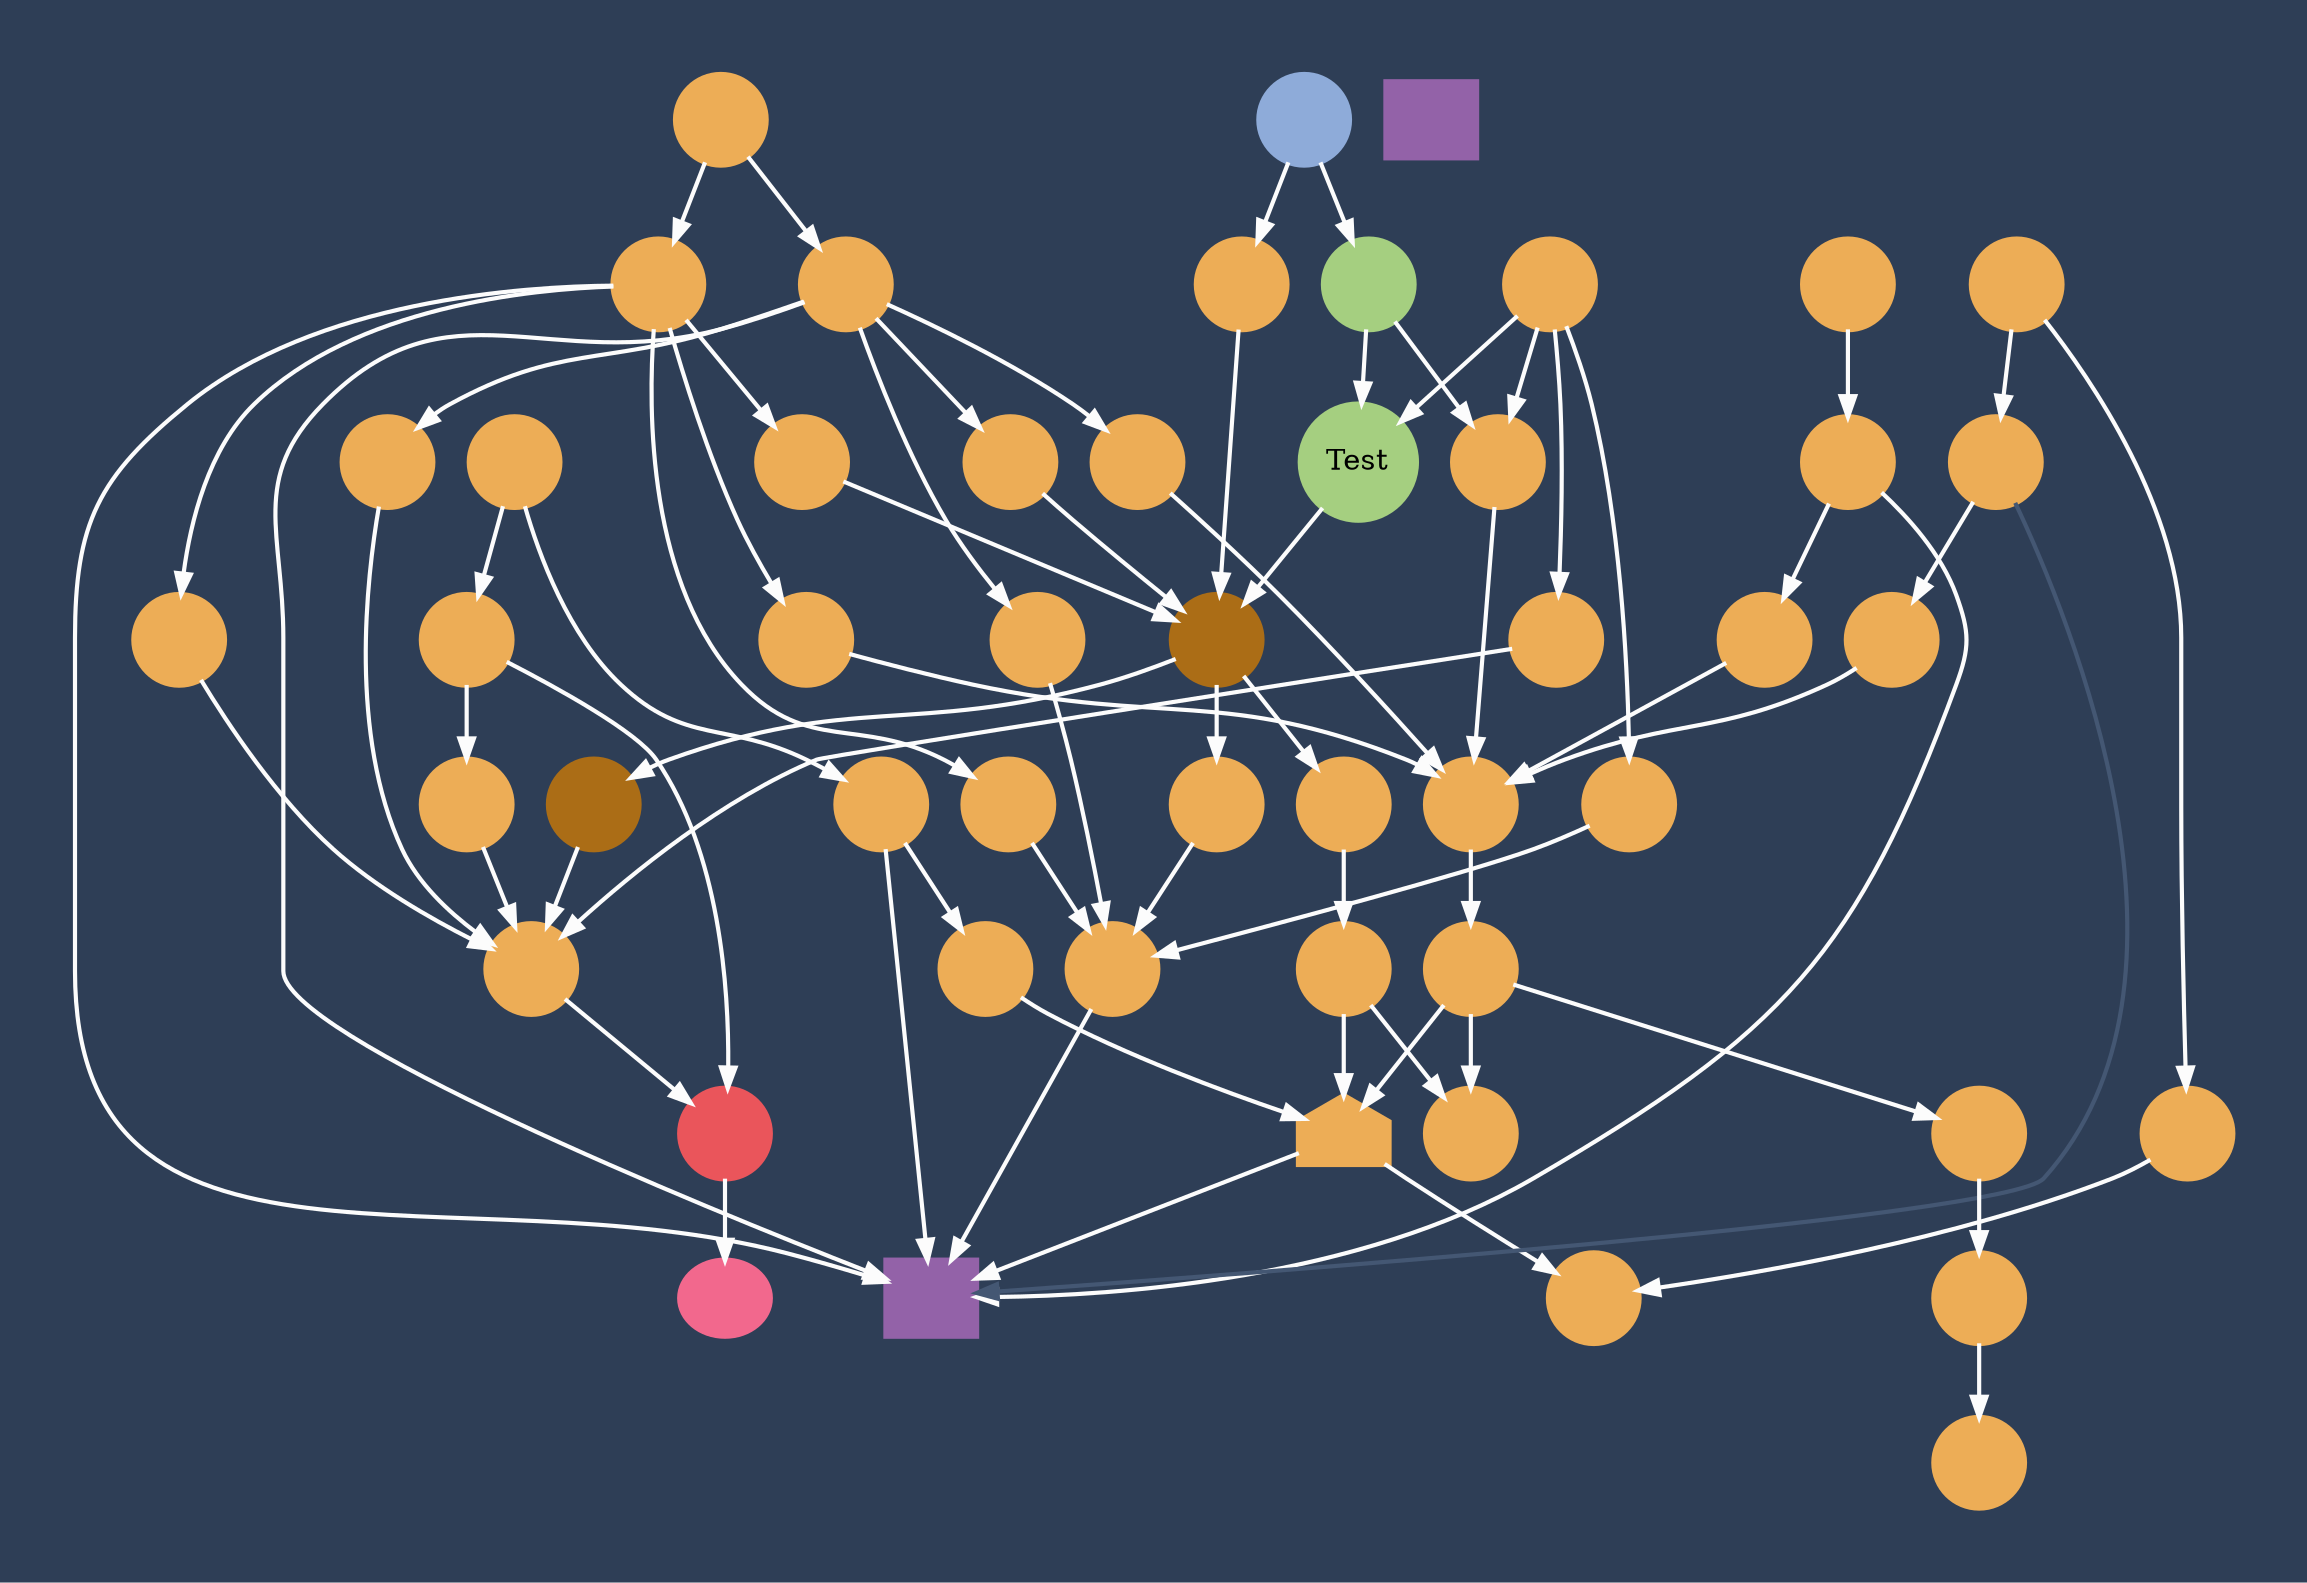 /*
 * Copyright (c) 2015 Mountainstorm
 * 
 * Permission is hereby granted, free of charge, to any person obtaining a copy
 * of this software and associated documentation files (the "Software"), to deal
 * in the Software without restriction, including without limitation the rights
 * to use, copy, modify, merge, publish, distribute, sublicense, and/or sell
 * copies of the Software, and to permit persons to whom the Software is
 * furnished to do so, subject to the following conditions:
 * 
 * The above copyright notice and this permission notice shall be included in all
 * copies or substantial portions of the Software.
 * 
 * THE SOFTWARE IS PROVIDED "AS IS", WITHOUT WARRANTY OF ANY KIND, EXPRESS OR
 * IMPLIED, INCLUDING BUT NOT LIMITED TO THE WARRANTIES OF MERCHANTABILITY,
 * FITNESS FOR A PARTICULAR PURPOSE AND NONINFRINGEMENT. IN NO EVENT SHALL THE
 * AUTHORS OR COPYRIGHT HOLDERS BE LIABLE FOR ANY CLAIM, DAMAGES OR OTHER
 * LIABILITY, WHETHER IN AN ACTION OF CONTRACT, TORT OR OTHERWISE, ARISING FROM,
 * OUT OF OR IN CONNECTION WITH THE SOFTWARE OR THE USE OR OTHER DEALINGS IN THE
 * SOFTWARE.
 */

 digraph world {
	bgcolor="#2e3e56"
	pad="0.5" /* add padding round the edge of the graph */
	/*
		rankdir="LR"  make graph layout left->right rather than top->bottom 
		graph [fontname="Helvetica Neue", fontcolor="#fcfcfc"]
		labelloc="t" label at top 
		label="Test Setup"

		dark blue (background): #2e3e56
		white (text/lines): #fcfcfc
		dark line (hidden lines): #445773

		red: #ea555b - crashes
		yellow: #edad56 - nodes in target
		gold: #AB6D16 - static libs
		dark green: #29b89d 
		purple: #9362a8
		pink: #f2688d - buckets
		green: #a5cf80 - 3rd party library
		blue: #8eabd9 - start

		0.1pt == 3.25px
	*/

	node [shape="circle", width="0.6", style="filled", fillcolor="#edad56", color="#edad56", penwidth="3", label=""]
	edge [color="#fcfcfc", penwidth="2", fontname="helvetica Neue Ultra Light"]

	S35 [tooltip="Go S35", fillcolor="#8eabd9", color="#8eabd9"];
	23 [shape="house", tooltip="Go 23"];
	T1 [shape="box", tooltip="Go T1", fillcolor="#9362a8", color="#9362a8"];
	T99 [shape="rectangle", tooltip="Go T1", fillcolor="#9362a8", color="#9362a8"];
	P4 [shape="ellipse", tooltip="Go P4", fillcolor="#f2688d", color="#f2688d"];
	T30 [shape="circle", tooltip="Go T30", fillcolor="#ea555b", color="#ea555b"];

	43 [fillcolor="#a5cf80", color="#a5cf80"];
	40 [fillcolor="#a5cf80", color="#a5cf80", label="Test"];

	28 [fillcolor="#AB6D16", color="#AB6D16"];
	19 [fillcolor="#AB6D16", color="#AB6D16"];

	T30 -> P4

	S8 -> 9;
	S24 -> 25;
	S24 -> 27;
	S1 -> 2;
	S1 -> 10;
	S35 -> 43;
	S35 -> 36;
	S30 -> 31;
	S30 -> 33;
	9 -> 42;
	9 -> T1;
	25 -> T1 [color="#445773", weight="0", comment="weaklink"];
	25 -> 26;
	27 -> T24;
	2 -> {3 ; 16 ; 17 ; T1 ; 18}
	10 -> { 11 ; 14 ; T1 ; 13; 12;}
	31 -> T1
	31 -> 32;
	33 -> T30;
	33 -> 34;
	42 -> 4;
	26 -> 4;
	3 -> 4;
	16 -> 15;
	17 -> 19;
	18 -> 29;
	11 -> 4;
	14 -> 15;
	37 -> {39 ; 41 ; 38 ; 40;}
	13 -> 19;
	12 -> 29;
	43 -> 38;
	43 -> 40;
	36 -> 19;
	32 -> 23;
	34 -> 29;
	39 -> 15;
	41 -> 29;
	38 -> 4;
	40 -> 19;
	4 -> 5;
	19 -> {21 ; 20 ; 28;}
	5 -> {6 ; T35 ; 23;}
	21 -> 22;
	20 -> 15;
	28 -> 29;
	6 -> 7;
	15 -> T1;
	22 -> T35;
	22 -> 23;
	29 -> T30;
	7 -> T8;
	23 -> T24;
	23 -> T1;
}

